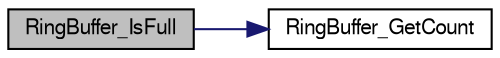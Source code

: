 digraph "RingBuffer_IsFull"
{
  edge [fontname="FreeSans",fontsize="10",labelfontname="FreeSans",labelfontsize="10"];
  node [fontname="FreeSans",fontsize="10",shape=record];
  rankdir="LR";
  Node1 [label="RingBuffer_IsFull",height=0.2,width=0.4,color="black", fillcolor="grey75", style="filled", fontcolor="black"];
  Node1 -> Node2 [color="midnightblue",fontsize="10",style="solid"];
  Node2 [label="RingBuffer_GetCount",height=0.2,width=0.4,color="black", fillcolor="white", style="filled",URL="$group__Ring__Buffer.html#ga7b69777c35694637acaf39e6bfcc1822",tooltip="Return number of items in the ring buffer. "];
}
